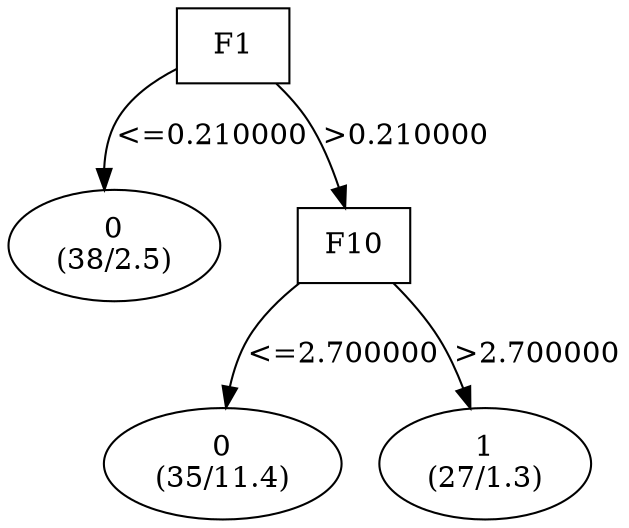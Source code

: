 digraph YaDT {
n0 [ shape=box, label="F1\n"]
n0 -> n1 [label="<=0.210000"]
n1 [ shape=ellipse, label="0\n(38/2.5)"]
n0 -> n2 [label=">0.210000"]
n2 [ shape=box, label="F10\n"]
n2 -> n3 [label="<=2.700000"]
n3 [ shape=ellipse, label="0\n(35/11.4)"]
n2 -> n4 [label=">2.700000"]
n4 [ shape=ellipse, label="1\n(27/1.3)"]
}
